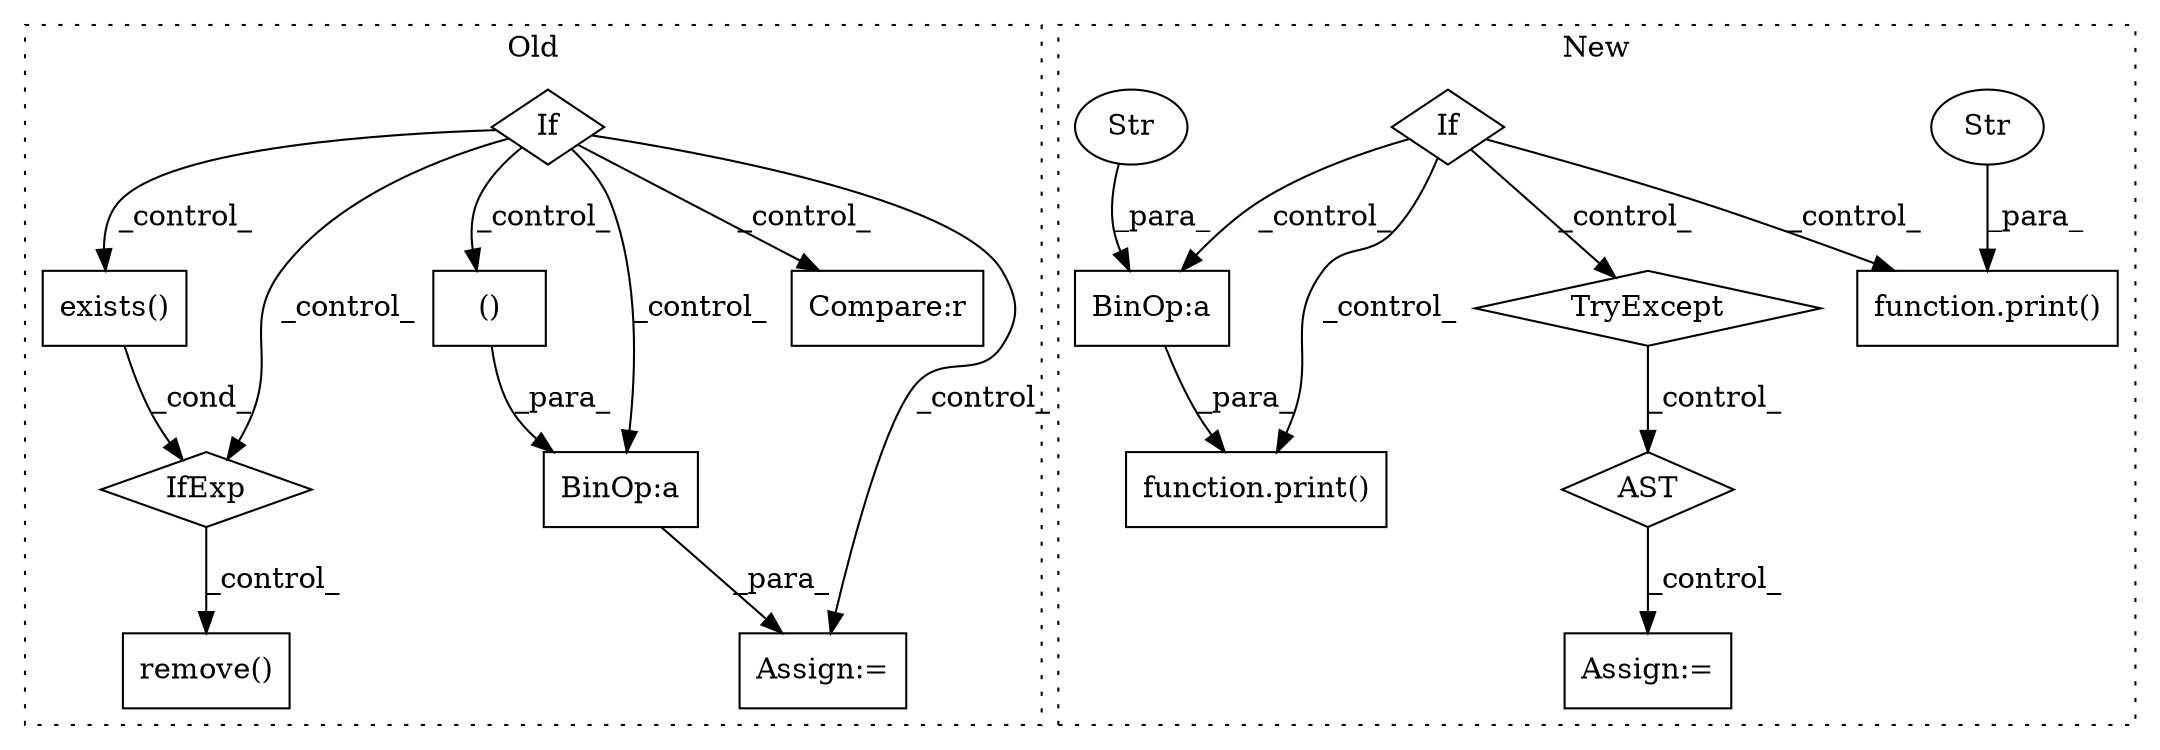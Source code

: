 digraph G {
subgraph cluster0 {
1 [label="remove()" a="75" s="1251,1268" l="10,1" shape="box"];
4 [label="exists()" a="75" s="1273,1295" l="15,1" shape="box"];
5 [label="IfExp" a="51" s="1269,1296" l="4,6" shape="diamond"];
9 [label="If" a="96" s="534" l="3" shape="diamond"];
10 [label="()" a="54" s="1429" l="6" shape="box"];
14 [label="BinOp:a" a="82" s="1418" l="3" shape="box"];
15 [label="Compare:r" a="40" s="1054" l="9" shape="box"];
17 [label="Assign:=" a="68" s="1348" l="3" shape="box"];
label = "Old";
style="dotted";
}
subgraph cluster1 {
2 [label="function.print()" a="75" s="2269,2277" l="6,1" shape="box"];
3 [label="Str" a="66" s="2275" l="2" shape="ellipse"];
6 [label="If" a="96" s="623" l="3" shape="diamond"];
7 [label="AST" a="2" s="1661,0" l="7,0" shape="diamond"];
8 [label="TryExcept" a="71" s="1159" l="27" shape="diamond"];
11 [label="function.print()" a="75" s="2214,2255" l="6,1" shape="box"];
12 [label="BinOp:a" a="82" s="2249" l="3" shape="box"];
13 [label="Str" a="66" s="2220" l="29" shape="ellipse"];
16 [label="Assign:=" a="68" s="1750" l="3" shape="box"];
label = "New";
style="dotted";
}
3 -> 2 [label="_para_"];
4 -> 5 [label="_cond_"];
5 -> 1 [label="_control_"];
6 -> 12 [label="_control_"];
6 -> 8 [label="_control_"];
6 -> 2 [label="_control_"];
6 -> 11 [label="_control_"];
7 -> 16 [label="_control_"];
8 -> 7 [label="_control_"];
9 -> 15 [label="_control_"];
9 -> 4 [label="_control_"];
9 -> 17 [label="_control_"];
9 -> 10 [label="_control_"];
9 -> 5 [label="_control_"];
9 -> 14 [label="_control_"];
10 -> 14 [label="_para_"];
12 -> 11 [label="_para_"];
13 -> 12 [label="_para_"];
14 -> 17 [label="_para_"];
}